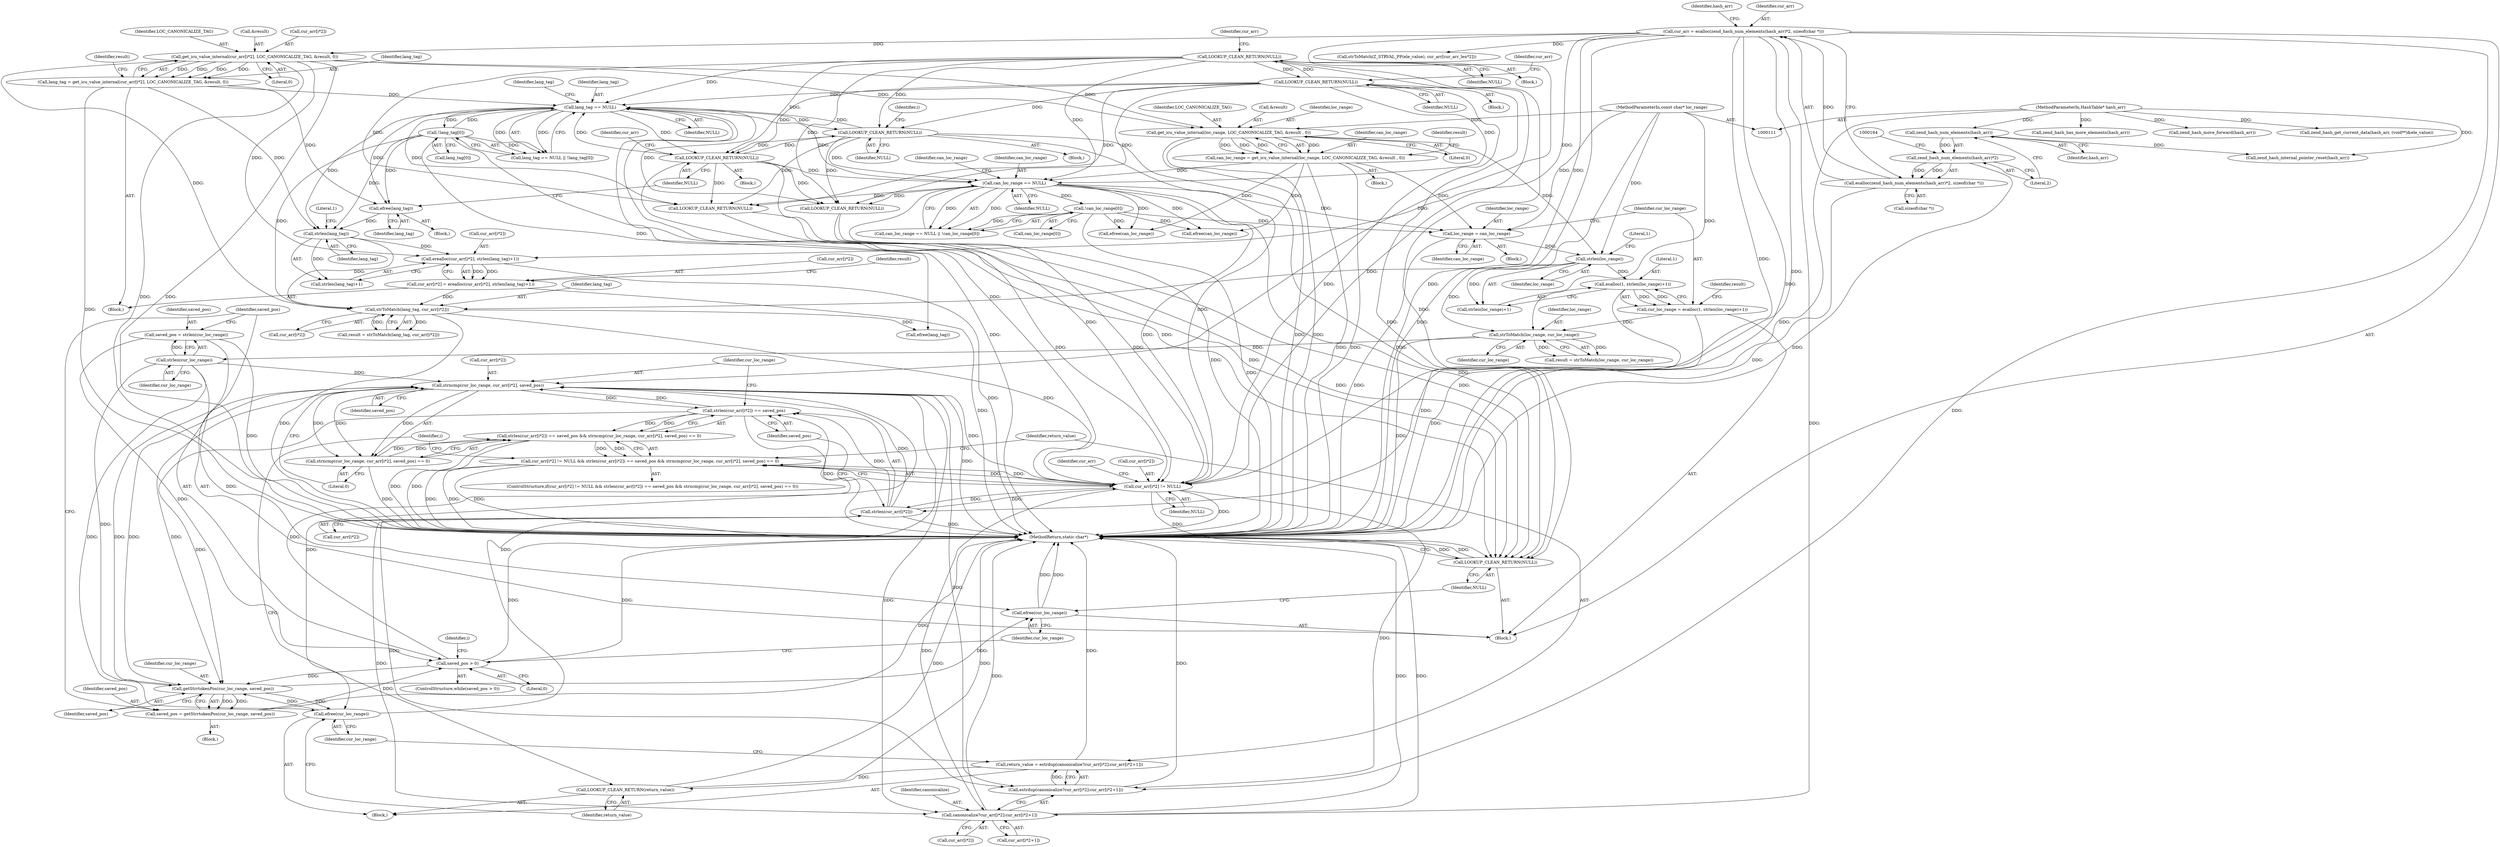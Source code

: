 digraph "0_php-src_97eff7eb57fc2320c267a949cffd622c38712484?w=1_25@API" {
"1000376" [label="(Call,saved_pos = strlen(cur_loc_range))"];
"1000378" [label="(Call,strlen(cur_loc_range))"];
"1000361" [label="(Call,strToMatch(loc_range, cur_loc_range))"];
"1000356" [label="(Call,strlen(loc_range))"];
"1000348" [label="(Call,loc_range = can_loc_range)"];
"1000317" [label="(Call,can_loc_range = get_icu_value_internal(loc_range, LOC_CANONICALIZE_TAG, &result , 0))"];
"1000319" [label="(Call,get_icu_value_internal(loc_range, LOC_CANONICALIZE_TAG, &result , 0))"];
"1000112" [label="(MethodParameterIn,const char* loc_range)"];
"1000249" [label="(Call,get_icu_value_internal(cur_arr[i*2], LOC_CANONICALIZE_TAG, &result, 0))"];
"1000156" [label="(Call,cur_arr = ecalloc(zend_hash_num_elements(hash_arr)*2, sizeof(char *)))"];
"1000158" [label="(Call,ecalloc(zend_hash_num_elements(hash_arr)*2, sizeof(char *)))"];
"1000159" [label="(Call,zend_hash_num_elements(hash_arr)*2)"];
"1000160" [label="(Call,zend_hash_num_elements(hash_arr))"];
"1000113" [label="(MethodParameterIn,HashTable* hash_arr)"];
"1000298" [label="(Call,strToMatch(lang_tag, cur_arr[i*2]))"];
"1000293" [label="(Call,strlen(lang_tag))"];
"1000247" [label="(Call,lang_tag = get_icu_value_internal(cur_arr[i*2], LOC_CANONICALIZE_TAG, &result, 0))"];
"1000268" [label="(Call,!lang_tag[0])"];
"1000265" [label="(Call,lang_tag == NULL)"];
"1000220" [label="(Call,LOOKUP_CLEAN_RETURN(NULL))"];
"1000192" [label="(Call,LOOKUP_CLEAN_RETURN(NULL))"];
"1000312" [label="(Call,LOOKUP_CLEAN_RETURN(NULL))"];
"1000278" [label="(Call,LOOKUP_CLEAN_RETURN(NULL))"];
"1000276" [label="(Call,efree(lang_tag))"];
"1000280" [label="(Call,cur_arr[i*2] = erealloc(cur_arr[i*2], strlen(lang_tag)+1))"];
"1000286" [label="(Call,erealloc(cur_arr[i*2], strlen(lang_tag)+1))"];
"1000331" [label="(Call,can_loc_range == NULL)"];
"1000334" [label="(Call,!can_loc_range[0])"];
"1000351" [label="(Call,cur_loc_range = ecalloc(1, strlen(loc_range)+1))"];
"1000353" [label="(Call,ecalloc(1, strlen(loc_range)+1))"];
"1000381" [label="(Call,saved_pos > 0)"];
"1000405" [label="(Call,strlen(cur_arr[i*2]) == saved_pos)"];
"1000404" [label="(Call,strlen(cur_arr[i*2]) == saved_pos && strncmp(cur_loc_range, cur_arr[i*2], saved_pos) == 0)"];
"1000396" [label="(Call,cur_arr[i*2] != NULL && strlen(cur_arr[i*2]) == saved_pos && strncmp(cur_loc_range, cur_arr[i*2], saved_pos) == 0)"];
"1000414" [label="(Call,strncmp(cur_loc_range, cur_arr[i*2], saved_pos))"];
"1000397" [label="(Call,cur_arr[i*2] != NULL)"];
"1000406" [label="(Call,strlen(cur_arr[i*2]))"];
"1000426" [label="(Call,estrdup(canonicalize?cur_arr[i*2]:cur_arr[i*2+1]))"];
"1000424" [label="(Call,return_value = estrdup(canonicalize?cur_arr[i*2]:cur_arr[i*2+1]))"];
"1000443" [label="(Call,LOOKUP_CLEAN_RETURN(return_value))"];
"1000427" [label="(Call,canonicalize?cur_arr[i*2]:cur_arr[i*2+1])"];
"1000452" [label="(Call,LOOKUP_CLEAN_RETURN(NULL))"];
"1000413" [label="(Call,strncmp(cur_loc_range, cur_arr[i*2], saved_pos) == 0)"];
"1000441" [label="(Call,efree(cur_loc_range))"];
"1000447" [label="(Call,getStrrtokenPos(cur_loc_range, saved_pos))"];
"1000445" [label="(Call,saved_pos = getStrrtokenPos(cur_loc_range, saved_pos))"];
"1000450" [label="(Call,efree(cur_loc_range))"];
"1000396" [label="(Call,cur_arr[i*2] != NULL && strlen(cur_arr[i*2]) == saved_pos && strncmp(cur_loc_range, cur_arr[i*2], saved_pos) == 0)"];
"1000404" [label="(Call,strlen(cur_arr[i*2]) == saved_pos && strncmp(cur_loc_range, cur_arr[i*2], saved_pos) == 0)"];
"1000381" [label="(Call,saved_pos > 0)"];
"1000334" [label="(Call,!can_loc_range[0])"];
"1000246" [label="(Block,)"];
"1000249" [label="(Call,get_icu_value_internal(cur_arr[i*2], LOC_CANONICALIZE_TAG, &result, 0))"];
"1000296" [label="(Call,result = strToMatch(lang_tag, cur_arr[i*2]))"];
"1000281" [label="(Call,cur_arr[i*2])"];
"1000354" [label="(Literal,1)"];
"1000272" [label="(Block,)"];
"1000449" [label="(Identifier,saved_pos)"];
"1000282" [label="(Identifier,cur_arr)"];
"1000363" [label="(Identifier,cur_loc_range)"];
"1000452" [label="(Call,LOOKUP_CLEAN_RETURN(NULL))"];
"1000330" [label="(Call,can_loc_range == NULL || !can_loc_range[0])"];
"1000267" [label="(Identifier,NULL)"];
"1000300" [label="(Call,cur_arr[i*2])"];
"1000266" [label="(Identifier,lang_tag)"];
"1000447" [label="(Call,getStrrtokenPos(cur_loc_range, saved_pos))"];
"1000177" [label="(Call,zend_hash_get_current_data(hash_arr, (void**)&ele_value))"];
"1000258" [label="(Literal,0)"];
"1000422" [label="(Literal,0)"];
"1000317" [label="(Call,can_loc_range = get_icu_value_internal(loc_range, LOC_CANONICALIZE_TAG, &result , 0))"];
"1000192" [label="(Call,LOOKUP_CLEAN_RETURN(NULL))"];
"1000351" [label="(Call,cur_loc_range = ecalloc(1, strlen(loc_range)+1))"];
"1000169" [label="(Call,zend_hash_has_more_elements(hash_arr))"];
"1000331" [label="(Call,can_loc_range == NULL)"];
"1000112" [label="(MethodParameterIn,const char* loc_range)"];
"1000280" [label="(Call,cur_arr[i*2] = erealloc(cur_arr[i*2], strlen(lang_tag)+1))"];
"1000378" [label="(Call,strlen(cur_loc_range))"];
"1000297" [label="(Identifier,result)"];
"1000413" [label="(Call,strncmp(cur_loc_range, cur_arr[i*2], saved_pos) == 0)"];
"1000342" [label="(Call,efree(can_loc_range))"];
"1000276" [label="(Call,efree(lang_tag))"];
"1000193" [label="(Identifier,NULL)"];
"1000427" [label="(Call,canonicalize?cur_arr[i*2]:cur_arr[i*2+1])"];
"1000318" [label="(Identifier,can_loc_range)"];
"1000328" [label="(Identifier,result)"];
"1000393" [label="(Identifier,i)"];
"1000277" [label="(Identifier,lang_tag)"];
"1000166" [label="(Call,zend_hash_internal_pointer_reset(hash_arr))"];
"1000335" [label="(Call,can_loc_range[0])"];
"1000350" [label="(Identifier,can_loc_range)"];
"1000424" [label="(Call,return_value = estrdup(canonicalize?cur_arr[i*2]:cur_arr[i*2+1]))"];
"1000320" [label="(Identifier,loc_range)"];
"1000344" [label="(Call,LOOKUP_CLEAN_RETURN(NULL))"];
"1000162" [label="(Literal,2)"];
"1000445" [label="(Call,saved_pos = getStrrtokenPos(cur_loc_range, saved_pos))"];
"1000156" [label="(Call,cur_arr = ecalloc(zend_hash_num_elements(hash_arr)*2, sizeof(char *)))"];
"1000408" [label="(Identifier,cur_arr)"];
"1000163" [label="(Call,sizeof(char *))"];
"1000265" [label="(Call,lang_tag == NULL)"];
"1000405" [label="(Call,strlen(cur_arr[i*2]) == saved_pos)"];
"1000312" [label="(Call,LOOKUP_CLEAN_RETURN(NULL))"];
"1000219" [label="(Block,)"];
"1000275" [label="(Block,)"];
"1000415" [label="(Identifier,cur_loc_range)"];
"1000442" [label="(Identifier,cur_loc_range)"];
"1000298" [label="(Call,strToMatch(lang_tag, cur_arr[i*2]))"];
"1000376" [label="(Call,saved_pos = strlen(cur_loc_range))"];
"1000220" [label="(Call,LOOKUP_CLEAN_RETURN(NULL))"];
"1000450" [label="(Call,efree(cur_loc_range))"];
"1000305" [label="(Call,efree(lang_tag))"];
"1000324" [label="(Literal,0)"];
"1000207" [label="(Call,strToMatch(Z_STRVAL_PP(ele_value), cur_arr[cur_arr_len*2]))"];
"1000158" [label="(Call,ecalloc(zend_hash_num_elements(hash_arr)*2, sizeof(char *)))"];
"1000295" [label="(Literal,1)"];
"1000269" [label="(Call,lang_tag[0])"];
"1000191" [label="(Block,)"];
"1000255" [label="(Identifier,LOC_CANONICALIZE_TAG)"];
"1000256" [label="(Call,&result)"];
"1000352" [label="(Identifier,cur_loc_range)"];
"1000279" [label="(Identifier,NULL)"];
"1000250" [label="(Call,cur_arr[i*2])"];
"1000416" [label="(Call,cur_arr[i*2])"];
"1000262" [label="(Identifier,result)"];
"1000426" [label="(Call,estrdup(canonicalize?cur_arr[i*2]:cur_arr[i*2+1]))"];
"1000336" [label="(Identifier,can_loc_range)"];
"1000362" [label="(Identifier,loc_range)"];
"1000268" [label="(Call,!lang_tag[0])"];
"1000353" [label="(Call,ecalloc(1, strlen(loc_range)+1))"];
"1000443" [label="(Call,LOOKUP_CLEAN_RETURN(return_value))"];
"1000412" [label="(Identifier,saved_pos)"];
"1000387" [label="(Identifier,i)"];
"1000395" [label="(ControlStructure,if(cur_arr[i*2] != NULL && strlen(cur_arr[i*2]) == saved_pos && strncmp(cur_loc_range, cur_arr[i*2], saved_pos) == 0))"];
"1000374" [label="(Call,LOOKUP_CLEAN_RETURN(NULL))"];
"1000270" [label="(Identifier,lang_tag)"];
"1000113" [label="(MethodParameterIn,HashTable* hash_arr)"];
"1000421" [label="(Identifier,saved_pos)"];
"1000311" [label="(Block,)"];
"1000397" [label="(Call,cur_arr[i*2] != NULL)"];
"1000347" [label="(Block,)"];
"1000349" [label="(Identifier,loc_range)"];
"1000357" [label="(Identifier,loc_range)"];
"1000356" [label="(Call,strlen(loc_range))"];
"1000383" [label="(Literal,0)"];
"1000382" [label="(Identifier,saved_pos)"];
"1000287" [label="(Call,cur_arr[i*2])"];
"1000425" [label="(Identifier,return_value)"];
"1000407" [label="(Call,cur_arr[i*2])"];
"1000367" [label="(Call,efree(can_loc_range))"];
"1000414" [label="(Call,strncmp(cur_loc_range, cur_arr[i*2], saved_pos))"];
"1000196" [label="(Identifier,cur_arr)"];
"1000333" [label="(Identifier,NULL)"];
"1000167" [label="(Identifier,hash_arr)"];
"1000248" [label="(Identifier,lang_tag)"];
"1000360" [label="(Identifier,result)"];
"1000286" [label="(Call,erealloc(cur_arr[i*2], strlen(lang_tag)+1))"];
"1000403" [label="(Identifier,NULL)"];
"1000380" [label="(ControlStructure,while(saved_pos > 0))"];
"1000454" [label="(MethodReturn,static char*)"];
"1000451" [label="(Identifier,cur_loc_range)"];
"1000299" [label="(Identifier,lang_tag)"];
"1000361" [label="(Call,strToMatch(loc_range, cur_loc_range))"];
"1000428" [label="(Identifier,canonicalize)"];
"1000446" [label="(Identifier,saved_pos)"];
"1000384" [label="(Block,)"];
"1000157" [label="(Identifier,cur_arr)"];
"1000321" [label="(Identifier,LOC_CANONICALIZE_TAG)"];
"1000294" [label="(Identifier,lang_tag)"];
"1000348" [label="(Call,loc_range = can_loc_range)"];
"1000316" [label="(Block,)"];
"1000115" [label="(Block,)"];
"1000319" [label="(Call,get_icu_value_internal(loc_range, LOC_CANONICALIZE_TAG, &result , 0))"];
"1000161" [label="(Identifier,hash_arr)"];
"1000359" [label="(Call,result = strToMatch(loc_range, cur_loc_range))"];
"1000332" [label="(Identifier,can_loc_range)"];
"1000358" [label="(Literal,1)"];
"1000160" [label="(Call,zend_hash_num_elements(hash_arr))"];
"1000355" [label="(Call,strlen(loc_range)+1)"];
"1000377" [label="(Identifier,saved_pos)"];
"1000406" [label="(Call,strlen(cur_arr[i*2]))"];
"1000221" [label="(Identifier,NULL)"];
"1000313" [label="(Identifier,NULL)"];
"1000429" [label="(Call,cur_arr[i*2])"];
"1000448" [label="(Identifier,cur_loc_range)"];
"1000423" [label="(Block,)"];
"1000292" [label="(Call,strlen(lang_tag)+1)"];
"1000398" [label="(Call,cur_arr[i*2])"];
"1000247" [label="(Call,lang_tag = get_icu_value_internal(cur_arr[i*2], LOC_CANONICALIZE_TAG, &result, 0))"];
"1000453" [label="(Identifier,NULL)"];
"1000224" [label="(Identifier,cur_arr)"];
"1000322" [label="(Call,&result)"];
"1000264" [label="(Call,lang_tag == NULL || !lang_tag[0])"];
"1000278" [label="(Call,LOOKUP_CLEAN_RETURN(NULL))"];
"1000444" [label="(Identifier,return_value)"];
"1000159" [label="(Call,zend_hash_num_elements(hash_arr)*2)"];
"1000245" [label="(Identifier,i)"];
"1000434" [label="(Call,cur_arr[i*2+1])"];
"1000379" [label="(Identifier,cur_loc_range)"];
"1000172" [label="(Call,zend_hash_move_forward(hash_arr))"];
"1000293" [label="(Call,strlen(lang_tag))"];
"1000441" [label="(Call,efree(cur_loc_range))"];
"1000376" -> "1000115"  [label="AST: "];
"1000376" -> "1000378"  [label="CFG: "];
"1000377" -> "1000376"  [label="AST: "];
"1000378" -> "1000376"  [label="AST: "];
"1000382" -> "1000376"  [label="CFG: "];
"1000376" -> "1000454"  [label="DDG: "];
"1000378" -> "1000376"  [label="DDG: "];
"1000376" -> "1000381"  [label="DDG: "];
"1000378" -> "1000379"  [label="CFG: "];
"1000379" -> "1000378"  [label="AST: "];
"1000361" -> "1000378"  [label="DDG: "];
"1000378" -> "1000414"  [label="DDG: "];
"1000378" -> "1000441"  [label="DDG: "];
"1000378" -> "1000447"  [label="DDG: "];
"1000378" -> "1000450"  [label="DDG: "];
"1000361" -> "1000359"  [label="AST: "];
"1000361" -> "1000363"  [label="CFG: "];
"1000362" -> "1000361"  [label="AST: "];
"1000363" -> "1000361"  [label="AST: "];
"1000359" -> "1000361"  [label="CFG: "];
"1000361" -> "1000454"  [label="DDG: "];
"1000361" -> "1000359"  [label="DDG: "];
"1000361" -> "1000359"  [label="DDG: "];
"1000356" -> "1000361"  [label="DDG: "];
"1000112" -> "1000361"  [label="DDG: "];
"1000351" -> "1000361"  [label="DDG: "];
"1000356" -> "1000355"  [label="AST: "];
"1000356" -> "1000357"  [label="CFG: "];
"1000357" -> "1000356"  [label="AST: "];
"1000358" -> "1000356"  [label="CFG: "];
"1000356" -> "1000353"  [label="DDG: "];
"1000356" -> "1000355"  [label="DDG: "];
"1000348" -> "1000356"  [label="DDG: "];
"1000319" -> "1000356"  [label="DDG: "];
"1000112" -> "1000356"  [label="DDG: "];
"1000348" -> "1000347"  [label="AST: "];
"1000348" -> "1000350"  [label="CFG: "];
"1000349" -> "1000348"  [label="AST: "];
"1000350" -> "1000348"  [label="AST: "];
"1000352" -> "1000348"  [label="CFG: "];
"1000348" -> "1000454"  [label="DDG: "];
"1000317" -> "1000348"  [label="DDG: "];
"1000331" -> "1000348"  [label="DDG: "];
"1000334" -> "1000348"  [label="DDG: "];
"1000112" -> "1000348"  [label="DDG: "];
"1000317" -> "1000316"  [label="AST: "];
"1000317" -> "1000319"  [label="CFG: "];
"1000318" -> "1000317"  [label="AST: "];
"1000319" -> "1000317"  [label="AST: "];
"1000328" -> "1000317"  [label="CFG: "];
"1000317" -> "1000454"  [label="DDG: "];
"1000317" -> "1000454"  [label="DDG: "];
"1000319" -> "1000317"  [label="DDG: "];
"1000319" -> "1000317"  [label="DDG: "];
"1000319" -> "1000317"  [label="DDG: "];
"1000319" -> "1000317"  [label="DDG: "];
"1000317" -> "1000331"  [label="DDG: "];
"1000317" -> "1000342"  [label="DDG: "];
"1000317" -> "1000367"  [label="DDG: "];
"1000319" -> "1000324"  [label="CFG: "];
"1000320" -> "1000319"  [label="AST: "];
"1000321" -> "1000319"  [label="AST: "];
"1000322" -> "1000319"  [label="AST: "];
"1000324" -> "1000319"  [label="AST: "];
"1000319" -> "1000454"  [label="DDG: "];
"1000319" -> "1000454"  [label="DDG: "];
"1000112" -> "1000319"  [label="DDG: "];
"1000249" -> "1000319"  [label="DDG: "];
"1000249" -> "1000319"  [label="DDG: "];
"1000112" -> "1000111"  [label="AST: "];
"1000112" -> "1000454"  [label="DDG: "];
"1000249" -> "1000247"  [label="AST: "];
"1000249" -> "1000258"  [label="CFG: "];
"1000250" -> "1000249"  [label="AST: "];
"1000255" -> "1000249"  [label="AST: "];
"1000256" -> "1000249"  [label="AST: "];
"1000258" -> "1000249"  [label="AST: "];
"1000247" -> "1000249"  [label="CFG: "];
"1000249" -> "1000454"  [label="DDG: "];
"1000249" -> "1000454"  [label="DDG: "];
"1000249" -> "1000247"  [label="DDG: "];
"1000249" -> "1000247"  [label="DDG: "];
"1000249" -> "1000247"  [label="DDG: "];
"1000249" -> "1000247"  [label="DDG: "];
"1000156" -> "1000249"  [label="DDG: "];
"1000298" -> "1000249"  [label="DDG: "];
"1000249" -> "1000286"  [label="DDG: "];
"1000156" -> "1000115"  [label="AST: "];
"1000156" -> "1000158"  [label="CFG: "];
"1000157" -> "1000156"  [label="AST: "];
"1000158" -> "1000156"  [label="AST: "];
"1000167" -> "1000156"  [label="CFG: "];
"1000156" -> "1000454"  [label="DDG: "];
"1000156" -> "1000454"  [label="DDG: "];
"1000158" -> "1000156"  [label="DDG: "];
"1000156" -> "1000207"  [label="DDG: "];
"1000156" -> "1000286"  [label="DDG: "];
"1000156" -> "1000298"  [label="DDG: "];
"1000156" -> "1000397"  [label="DDG: "];
"1000156" -> "1000406"  [label="DDG: "];
"1000156" -> "1000414"  [label="DDG: "];
"1000156" -> "1000426"  [label="DDG: "];
"1000156" -> "1000427"  [label="DDG: "];
"1000158" -> "1000163"  [label="CFG: "];
"1000159" -> "1000158"  [label="AST: "];
"1000163" -> "1000158"  [label="AST: "];
"1000158" -> "1000454"  [label="DDG: "];
"1000159" -> "1000158"  [label="DDG: "];
"1000159" -> "1000158"  [label="DDG: "];
"1000159" -> "1000162"  [label="CFG: "];
"1000160" -> "1000159"  [label="AST: "];
"1000162" -> "1000159"  [label="AST: "];
"1000164" -> "1000159"  [label="CFG: "];
"1000159" -> "1000454"  [label="DDG: "];
"1000160" -> "1000159"  [label="DDG: "];
"1000160" -> "1000161"  [label="CFG: "];
"1000161" -> "1000160"  [label="AST: "];
"1000162" -> "1000160"  [label="CFG: "];
"1000113" -> "1000160"  [label="DDG: "];
"1000160" -> "1000166"  [label="DDG: "];
"1000113" -> "1000111"  [label="AST: "];
"1000113" -> "1000454"  [label="DDG: "];
"1000113" -> "1000166"  [label="DDG: "];
"1000113" -> "1000169"  [label="DDG: "];
"1000113" -> "1000172"  [label="DDG: "];
"1000113" -> "1000177"  [label="DDG: "];
"1000298" -> "1000296"  [label="AST: "];
"1000298" -> "1000300"  [label="CFG: "];
"1000299" -> "1000298"  [label="AST: "];
"1000300" -> "1000298"  [label="AST: "];
"1000296" -> "1000298"  [label="CFG: "];
"1000298" -> "1000454"  [label="DDG: "];
"1000298" -> "1000296"  [label="DDG: "];
"1000298" -> "1000296"  [label="DDG: "];
"1000293" -> "1000298"  [label="DDG: "];
"1000268" -> "1000298"  [label="DDG: "];
"1000280" -> "1000298"  [label="DDG: "];
"1000298" -> "1000305"  [label="DDG: "];
"1000298" -> "1000397"  [label="DDG: "];
"1000293" -> "1000292"  [label="AST: "];
"1000293" -> "1000294"  [label="CFG: "];
"1000294" -> "1000293"  [label="AST: "];
"1000295" -> "1000293"  [label="CFG: "];
"1000293" -> "1000286"  [label="DDG: "];
"1000293" -> "1000292"  [label="DDG: "];
"1000247" -> "1000293"  [label="DDG: "];
"1000268" -> "1000293"  [label="DDG: "];
"1000265" -> "1000293"  [label="DDG: "];
"1000276" -> "1000293"  [label="DDG: "];
"1000247" -> "1000246"  [label="AST: "];
"1000248" -> "1000247"  [label="AST: "];
"1000262" -> "1000247"  [label="CFG: "];
"1000247" -> "1000454"  [label="DDG: "];
"1000247" -> "1000265"  [label="DDG: "];
"1000247" -> "1000276"  [label="DDG: "];
"1000268" -> "1000264"  [label="AST: "];
"1000268" -> "1000269"  [label="CFG: "];
"1000269" -> "1000268"  [label="AST: "];
"1000264" -> "1000268"  [label="CFG: "];
"1000268" -> "1000454"  [label="DDG: "];
"1000268" -> "1000265"  [label="DDG: "];
"1000268" -> "1000264"  [label="DDG: "];
"1000265" -> "1000268"  [label="DDG: "];
"1000268" -> "1000276"  [label="DDG: "];
"1000268" -> "1000305"  [label="DDG: "];
"1000265" -> "1000264"  [label="AST: "];
"1000265" -> "1000267"  [label="CFG: "];
"1000266" -> "1000265"  [label="AST: "];
"1000267" -> "1000265"  [label="AST: "];
"1000270" -> "1000265"  [label="CFG: "];
"1000264" -> "1000265"  [label="CFG: "];
"1000265" -> "1000264"  [label="DDG: "];
"1000265" -> "1000264"  [label="DDG: "];
"1000220" -> "1000265"  [label="DDG: "];
"1000312" -> "1000265"  [label="DDG: "];
"1000192" -> "1000265"  [label="DDG: "];
"1000278" -> "1000265"  [label="DDG: "];
"1000265" -> "1000276"  [label="DDG: "];
"1000265" -> "1000278"  [label="DDG: "];
"1000265" -> "1000312"  [label="DDG: "];
"1000265" -> "1000331"  [label="DDG: "];
"1000265" -> "1000344"  [label="DDG: "];
"1000265" -> "1000374"  [label="DDG: "];
"1000265" -> "1000397"  [label="DDG: "];
"1000265" -> "1000452"  [label="DDG: "];
"1000220" -> "1000219"  [label="AST: "];
"1000220" -> "1000221"  [label="CFG: "];
"1000221" -> "1000220"  [label="AST: "];
"1000224" -> "1000220"  [label="CFG: "];
"1000220" -> "1000192"  [label="DDG: "];
"1000192" -> "1000220"  [label="DDG: "];
"1000220" -> "1000278"  [label="DDG: "];
"1000220" -> "1000312"  [label="DDG: "];
"1000220" -> "1000331"  [label="DDG: "];
"1000220" -> "1000344"  [label="DDG: "];
"1000220" -> "1000374"  [label="DDG: "];
"1000220" -> "1000397"  [label="DDG: "];
"1000220" -> "1000452"  [label="DDG: "];
"1000192" -> "1000191"  [label="AST: "];
"1000192" -> "1000193"  [label="CFG: "];
"1000193" -> "1000192"  [label="AST: "];
"1000196" -> "1000192"  [label="CFG: "];
"1000192" -> "1000278"  [label="DDG: "];
"1000192" -> "1000312"  [label="DDG: "];
"1000192" -> "1000331"  [label="DDG: "];
"1000192" -> "1000344"  [label="DDG: "];
"1000192" -> "1000374"  [label="DDG: "];
"1000192" -> "1000397"  [label="DDG: "];
"1000192" -> "1000452"  [label="DDG: "];
"1000312" -> "1000311"  [label="AST: "];
"1000312" -> "1000313"  [label="CFG: "];
"1000313" -> "1000312"  [label="AST: "];
"1000245" -> "1000312"  [label="CFG: "];
"1000312" -> "1000278"  [label="DDG: "];
"1000278" -> "1000312"  [label="DDG: "];
"1000312" -> "1000331"  [label="DDG: "];
"1000312" -> "1000344"  [label="DDG: "];
"1000312" -> "1000374"  [label="DDG: "];
"1000312" -> "1000397"  [label="DDG: "];
"1000312" -> "1000452"  [label="DDG: "];
"1000278" -> "1000272"  [label="AST: "];
"1000278" -> "1000279"  [label="CFG: "];
"1000279" -> "1000278"  [label="AST: "];
"1000282" -> "1000278"  [label="CFG: "];
"1000278" -> "1000331"  [label="DDG: "];
"1000278" -> "1000344"  [label="DDG: "];
"1000278" -> "1000374"  [label="DDG: "];
"1000278" -> "1000397"  [label="DDG: "];
"1000278" -> "1000452"  [label="DDG: "];
"1000276" -> "1000275"  [label="AST: "];
"1000276" -> "1000277"  [label="CFG: "];
"1000277" -> "1000276"  [label="AST: "];
"1000279" -> "1000276"  [label="CFG: "];
"1000280" -> "1000246"  [label="AST: "];
"1000280" -> "1000286"  [label="CFG: "];
"1000281" -> "1000280"  [label="AST: "];
"1000286" -> "1000280"  [label="AST: "];
"1000297" -> "1000280"  [label="CFG: "];
"1000280" -> "1000454"  [label="DDG: "];
"1000286" -> "1000280"  [label="DDG: "];
"1000286" -> "1000280"  [label="DDG: "];
"1000286" -> "1000292"  [label="CFG: "];
"1000287" -> "1000286"  [label="AST: "];
"1000292" -> "1000286"  [label="AST: "];
"1000286" -> "1000454"  [label="DDG: "];
"1000331" -> "1000330"  [label="AST: "];
"1000331" -> "1000333"  [label="CFG: "];
"1000332" -> "1000331"  [label="AST: "];
"1000333" -> "1000331"  [label="AST: "];
"1000336" -> "1000331"  [label="CFG: "];
"1000330" -> "1000331"  [label="CFG: "];
"1000331" -> "1000454"  [label="DDG: "];
"1000331" -> "1000330"  [label="DDG: "];
"1000331" -> "1000330"  [label="DDG: "];
"1000331" -> "1000334"  [label="DDG: "];
"1000331" -> "1000342"  [label="DDG: "];
"1000331" -> "1000344"  [label="DDG: "];
"1000331" -> "1000367"  [label="DDG: "];
"1000331" -> "1000374"  [label="DDG: "];
"1000331" -> "1000397"  [label="DDG: "];
"1000331" -> "1000452"  [label="DDG: "];
"1000334" -> "1000330"  [label="AST: "];
"1000334" -> "1000335"  [label="CFG: "];
"1000335" -> "1000334"  [label="AST: "];
"1000330" -> "1000334"  [label="CFG: "];
"1000334" -> "1000454"  [label="DDG: "];
"1000334" -> "1000330"  [label="DDG: "];
"1000334" -> "1000342"  [label="DDG: "];
"1000334" -> "1000367"  [label="DDG: "];
"1000351" -> "1000115"  [label="AST: "];
"1000351" -> "1000353"  [label="CFG: "];
"1000352" -> "1000351"  [label="AST: "];
"1000353" -> "1000351"  [label="AST: "];
"1000360" -> "1000351"  [label="CFG: "];
"1000351" -> "1000454"  [label="DDG: "];
"1000353" -> "1000351"  [label="DDG: "];
"1000353" -> "1000351"  [label="DDG: "];
"1000353" -> "1000355"  [label="CFG: "];
"1000354" -> "1000353"  [label="AST: "];
"1000355" -> "1000353"  [label="AST: "];
"1000353" -> "1000454"  [label="DDG: "];
"1000381" -> "1000380"  [label="AST: "];
"1000381" -> "1000383"  [label="CFG: "];
"1000382" -> "1000381"  [label="AST: "];
"1000383" -> "1000381"  [label="AST: "];
"1000387" -> "1000381"  [label="CFG: "];
"1000451" -> "1000381"  [label="CFG: "];
"1000381" -> "1000454"  [label="DDG: "];
"1000381" -> "1000454"  [label="DDG: "];
"1000445" -> "1000381"  [label="DDG: "];
"1000381" -> "1000405"  [label="DDG: "];
"1000381" -> "1000447"  [label="DDG: "];
"1000405" -> "1000404"  [label="AST: "];
"1000405" -> "1000412"  [label="CFG: "];
"1000406" -> "1000405"  [label="AST: "];
"1000412" -> "1000405"  [label="AST: "];
"1000415" -> "1000405"  [label="CFG: "];
"1000404" -> "1000405"  [label="CFG: "];
"1000405" -> "1000454"  [label="DDG: "];
"1000405" -> "1000404"  [label="DDG: "];
"1000405" -> "1000404"  [label="DDG: "];
"1000406" -> "1000405"  [label="DDG: "];
"1000414" -> "1000405"  [label="DDG: "];
"1000405" -> "1000414"  [label="DDG: "];
"1000405" -> "1000447"  [label="DDG: "];
"1000404" -> "1000396"  [label="AST: "];
"1000404" -> "1000413"  [label="CFG: "];
"1000413" -> "1000404"  [label="AST: "];
"1000396" -> "1000404"  [label="CFG: "];
"1000404" -> "1000454"  [label="DDG: "];
"1000404" -> "1000454"  [label="DDG: "];
"1000404" -> "1000396"  [label="DDG: "];
"1000404" -> "1000396"  [label="DDG: "];
"1000413" -> "1000404"  [label="DDG: "];
"1000413" -> "1000404"  [label="DDG: "];
"1000396" -> "1000395"  [label="AST: "];
"1000396" -> "1000397"  [label="CFG: "];
"1000397" -> "1000396"  [label="AST: "];
"1000425" -> "1000396"  [label="CFG: "];
"1000393" -> "1000396"  [label="CFG: "];
"1000396" -> "1000454"  [label="DDG: "];
"1000396" -> "1000454"  [label="DDG: "];
"1000396" -> "1000454"  [label="DDG: "];
"1000397" -> "1000396"  [label="DDG: "];
"1000397" -> "1000396"  [label="DDG: "];
"1000414" -> "1000413"  [label="AST: "];
"1000414" -> "1000421"  [label="CFG: "];
"1000415" -> "1000414"  [label="AST: "];
"1000416" -> "1000414"  [label="AST: "];
"1000421" -> "1000414"  [label="AST: "];
"1000422" -> "1000414"  [label="CFG: "];
"1000414" -> "1000454"  [label="DDG: "];
"1000414" -> "1000397"  [label="DDG: "];
"1000414" -> "1000413"  [label="DDG: "];
"1000414" -> "1000413"  [label="DDG: "];
"1000414" -> "1000413"  [label="DDG: "];
"1000441" -> "1000414"  [label="DDG: "];
"1000447" -> "1000414"  [label="DDG: "];
"1000406" -> "1000414"  [label="DDG: "];
"1000414" -> "1000426"  [label="DDG: "];
"1000414" -> "1000427"  [label="DDG: "];
"1000414" -> "1000441"  [label="DDG: "];
"1000414" -> "1000447"  [label="DDG: "];
"1000414" -> "1000447"  [label="DDG: "];
"1000397" -> "1000403"  [label="CFG: "];
"1000398" -> "1000397"  [label="AST: "];
"1000403" -> "1000397"  [label="AST: "];
"1000408" -> "1000397"  [label="CFG: "];
"1000397" -> "1000454"  [label="DDG: "];
"1000406" -> "1000397"  [label="DDG: "];
"1000344" -> "1000397"  [label="DDG: "];
"1000374" -> "1000397"  [label="DDG: "];
"1000397" -> "1000406"  [label="DDG: "];
"1000397" -> "1000426"  [label="DDG: "];
"1000397" -> "1000427"  [label="DDG: "];
"1000397" -> "1000452"  [label="DDG: "];
"1000406" -> "1000407"  [label="CFG: "];
"1000407" -> "1000406"  [label="AST: "];
"1000412" -> "1000406"  [label="CFG: "];
"1000406" -> "1000454"  [label="DDG: "];
"1000406" -> "1000426"  [label="DDG: "];
"1000406" -> "1000427"  [label="DDG: "];
"1000426" -> "1000424"  [label="AST: "];
"1000426" -> "1000427"  [label="CFG: "];
"1000427" -> "1000426"  [label="AST: "];
"1000424" -> "1000426"  [label="CFG: "];
"1000426" -> "1000454"  [label="DDG: "];
"1000426" -> "1000424"  [label="DDG: "];
"1000424" -> "1000423"  [label="AST: "];
"1000425" -> "1000424"  [label="AST: "];
"1000442" -> "1000424"  [label="CFG: "];
"1000424" -> "1000454"  [label="DDG: "];
"1000424" -> "1000443"  [label="DDG: "];
"1000443" -> "1000423"  [label="AST: "];
"1000443" -> "1000444"  [label="CFG: "];
"1000444" -> "1000443"  [label="AST: "];
"1000393" -> "1000443"  [label="CFG: "];
"1000443" -> "1000454"  [label="DDG: "];
"1000443" -> "1000454"  [label="DDG: "];
"1000427" -> "1000429"  [label="CFG: "];
"1000427" -> "1000434"  [label="CFG: "];
"1000428" -> "1000427"  [label="AST: "];
"1000429" -> "1000427"  [label="AST: "];
"1000434" -> "1000427"  [label="AST: "];
"1000427" -> "1000454"  [label="DDG: "];
"1000427" -> "1000454"  [label="DDG: "];
"1000427" -> "1000454"  [label="DDG: "];
"1000452" -> "1000115"  [label="AST: "];
"1000452" -> "1000453"  [label="CFG: "];
"1000453" -> "1000452"  [label="AST: "];
"1000454" -> "1000452"  [label="CFG: "];
"1000452" -> "1000454"  [label="DDG: "];
"1000452" -> "1000454"  [label="DDG: "];
"1000344" -> "1000452"  [label="DDG: "];
"1000374" -> "1000452"  [label="DDG: "];
"1000413" -> "1000422"  [label="CFG: "];
"1000422" -> "1000413"  [label="AST: "];
"1000413" -> "1000454"  [label="DDG: "];
"1000441" -> "1000423"  [label="AST: "];
"1000441" -> "1000442"  [label="CFG: "];
"1000442" -> "1000441"  [label="AST: "];
"1000444" -> "1000441"  [label="CFG: "];
"1000447" -> "1000441"  [label="DDG: "];
"1000441" -> "1000447"  [label="DDG: "];
"1000447" -> "1000445"  [label="AST: "];
"1000447" -> "1000449"  [label="CFG: "];
"1000448" -> "1000447"  [label="AST: "];
"1000449" -> "1000447"  [label="AST: "];
"1000445" -> "1000447"  [label="CFG: "];
"1000447" -> "1000445"  [label="DDG: "];
"1000447" -> "1000445"  [label="DDG: "];
"1000447" -> "1000450"  [label="DDG: "];
"1000445" -> "1000384"  [label="AST: "];
"1000446" -> "1000445"  [label="AST: "];
"1000382" -> "1000445"  [label="CFG: "];
"1000445" -> "1000454"  [label="DDG: "];
"1000450" -> "1000115"  [label="AST: "];
"1000450" -> "1000451"  [label="CFG: "];
"1000451" -> "1000450"  [label="AST: "];
"1000453" -> "1000450"  [label="CFG: "];
"1000450" -> "1000454"  [label="DDG: "];
"1000450" -> "1000454"  [label="DDG: "];
}
